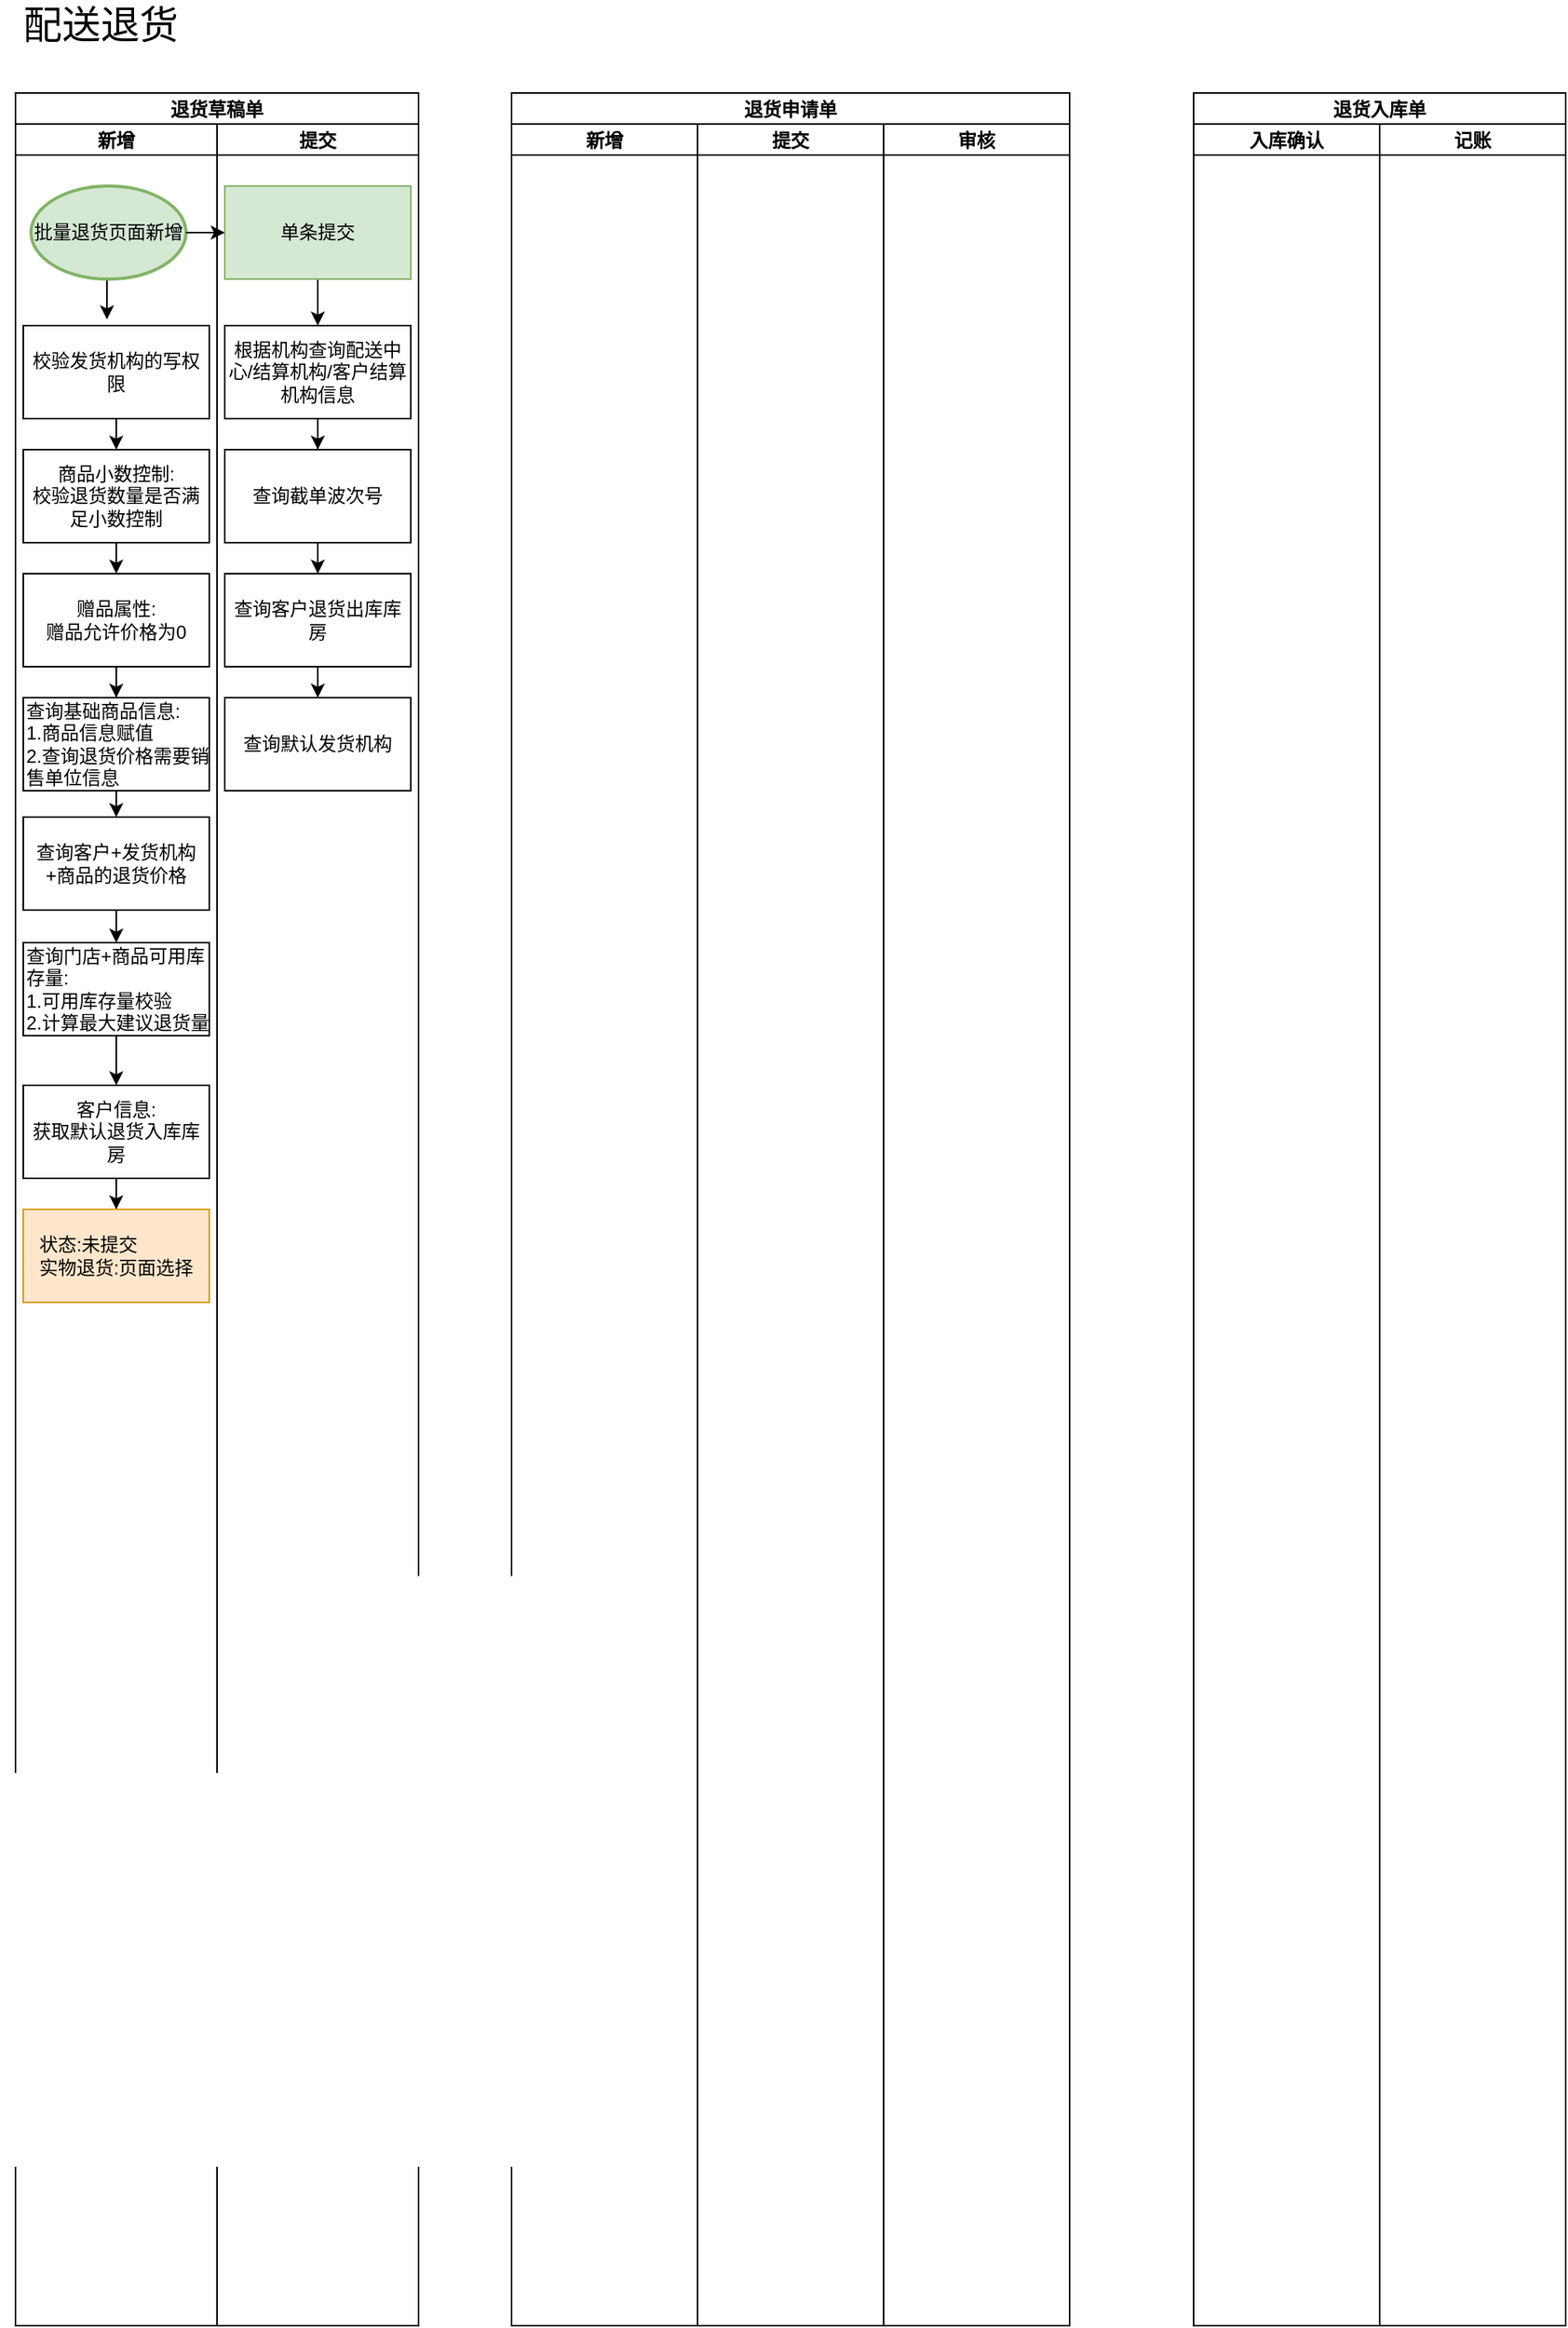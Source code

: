 <mxfile version="20.2.5" type="github">
  <diagram id="pEERDK0RMO_2BzRdR04u" name="第 1 页">
    <mxGraphModel dx="1422" dy="754" grid="1" gridSize="10" guides="1" tooltips="1" connect="1" arrows="1" fold="1" page="1" pageScale="1" pageWidth="1169" pageHeight="1654" math="0" shadow="0">
      <root>
        <mxCell id="0" />
        <mxCell id="1" parent="0" />
        <mxCell id="RdQaipgJ-cZydfEx716X-5" value="退货申请单" style="swimlane;childLayout=stackLayout;resizeParent=1;resizeParentMax=0;startSize=20;rounded=0;" vertex="1" parent="1">
          <mxGeometry x="400" y="80" width="360" height="1440" as="geometry" />
        </mxCell>
        <mxCell id="RdQaipgJ-cZydfEx716X-6" value="新增" style="swimlane;startSize=20;rounded=0;" vertex="1" parent="RdQaipgJ-cZydfEx716X-5">
          <mxGeometry y="20" width="120" height="1420" as="geometry" />
        </mxCell>
        <mxCell id="RdQaipgJ-cZydfEx716X-7" value="提交" style="swimlane;startSize=20;rounded=0;" vertex="1" parent="RdQaipgJ-cZydfEx716X-5">
          <mxGeometry x="120" y="20" width="120" height="1420" as="geometry" />
        </mxCell>
        <mxCell id="RdQaipgJ-cZydfEx716X-9" value="审核" style="swimlane;startSize=20;rounded=0;" vertex="1" parent="RdQaipgJ-cZydfEx716X-5">
          <mxGeometry x="240" y="20" width="120" height="1420" as="geometry" />
        </mxCell>
        <mxCell id="RdQaipgJ-cZydfEx716X-10" value="退货入库单" style="swimlane;childLayout=stackLayout;resizeParent=1;resizeParentMax=0;startSize=20;rounded=0;" vertex="1" parent="1">
          <mxGeometry x="840" y="80" width="240" height="1440" as="geometry" />
        </mxCell>
        <mxCell id="RdQaipgJ-cZydfEx716X-12" value="入库确认" style="swimlane;startSize=20;rounded=0;" vertex="1" parent="RdQaipgJ-cZydfEx716X-10">
          <mxGeometry y="20" width="120" height="1420" as="geometry" />
        </mxCell>
        <mxCell id="RdQaipgJ-cZydfEx716X-13" value="记账" style="swimlane;startSize=20;rounded=0;" vertex="1" parent="RdQaipgJ-cZydfEx716X-10">
          <mxGeometry x="120" y="20" width="120" height="1420" as="geometry" />
        </mxCell>
        <mxCell id="RdQaipgJ-cZydfEx716X-14" value="退货草稿单" style="swimlane;childLayout=stackLayout;resizeParent=1;resizeParentMax=0;startSize=20;rounded=0;" vertex="1" parent="1">
          <mxGeometry x="80" y="80" width="260" height="1440" as="geometry" />
        </mxCell>
        <mxCell id="RdQaipgJ-cZydfEx716X-15" value="新增" style="swimlane;startSize=20;rounded=0;" vertex="1" parent="RdQaipgJ-cZydfEx716X-14">
          <mxGeometry y="20" width="130" height="1420" as="geometry" />
        </mxCell>
        <mxCell id="RdQaipgJ-cZydfEx716X-41" style="edgeStyle=orthogonalEdgeStyle;rounded=0;orthogonalLoop=1;jettySize=auto;html=1;exitX=0.5;exitY=1;exitDx=0;exitDy=0;exitPerimeter=0;entryX=0.45;entryY=-0.067;entryDx=0;entryDy=0;entryPerimeter=0;fontSize=12;" edge="1" parent="RdQaipgJ-cZydfEx716X-15" source="RdQaipgJ-cZydfEx716X-29" target="RdQaipgJ-cZydfEx716X-40">
          <mxGeometry relative="1" as="geometry" />
        </mxCell>
        <mxCell id="RdQaipgJ-cZydfEx716X-29" value="批量退货页面新增" style="strokeWidth=2;html=1;shape=mxgraph.flowchart.start_1;whiteSpace=wrap;fillColor=#d5e8d4;strokeColor=#82b366;rounded=0;" vertex="1" parent="RdQaipgJ-cZydfEx716X-15">
          <mxGeometry x="10" y="40" width="100" height="60" as="geometry" />
        </mxCell>
        <mxCell id="RdQaipgJ-cZydfEx716X-43" style="edgeStyle=orthogonalEdgeStyle;rounded=0;orthogonalLoop=1;jettySize=auto;html=1;exitX=0.5;exitY=1;exitDx=0;exitDy=0;entryX=0.5;entryY=0;entryDx=0;entryDy=0;fontSize=12;" edge="1" parent="RdQaipgJ-cZydfEx716X-15" source="RdQaipgJ-cZydfEx716X-40" target="RdQaipgJ-cZydfEx716X-42">
          <mxGeometry relative="1" as="geometry" />
        </mxCell>
        <mxCell id="RdQaipgJ-cZydfEx716X-40" value="校验发货机构的写权限" style="rounded=0;whiteSpace=wrap;html=1;fontSize=12;align=center;" vertex="1" parent="RdQaipgJ-cZydfEx716X-15">
          <mxGeometry x="5" y="130" width="120" height="60" as="geometry" />
        </mxCell>
        <mxCell id="RdQaipgJ-cZydfEx716X-45" style="edgeStyle=orthogonalEdgeStyle;rounded=0;orthogonalLoop=1;jettySize=auto;html=1;exitX=0.5;exitY=1;exitDx=0;exitDy=0;entryX=0.5;entryY=0;entryDx=0;entryDy=0;fontSize=12;" edge="1" parent="RdQaipgJ-cZydfEx716X-15" source="RdQaipgJ-cZydfEx716X-42" target="RdQaipgJ-cZydfEx716X-44">
          <mxGeometry relative="1" as="geometry" />
        </mxCell>
        <mxCell id="RdQaipgJ-cZydfEx716X-42" value="商品小数控制:&lt;br&gt;校验退货数量是否满足小数控制" style="rounded=0;whiteSpace=wrap;html=1;fontSize=12;align=center;" vertex="1" parent="RdQaipgJ-cZydfEx716X-15">
          <mxGeometry x="5" y="210" width="120" height="60" as="geometry" />
        </mxCell>
        <mxCell id="RdQaipgJ-cZydfEx716X-49" style="edgeStyle=orthogonalEdgeStyle;rounded=0;orthogonalLoop=1;jettySize=auto;html=1;exitX=0.5;exitY=1;exitDx=0;exitDy=0;fontSize=12;" edge="1" parent="RdQaipgJ-cZydfEx716X-15" source="RdQaipgJ-cZydfEx716X-44" target="RdQaipgJ-cZydfEx716X-48">
          <mxGeometry relative="1" as="geometry" />
        </mxCell>
        <mxCell id="RdQaipgJ-cZydfEx716X-44" value="赠品属性:&lt;br&gt;赠品允许价格为0" style="rounded=0;whiteSpace=wrap;html=1;fontSize=12;align=center;" vertex="1" parent="RdQaipgJ-cZydfEx716X-15">
          <mxGeometry x="5" y="290" width="120" height="60" as="geometry" />
        </mxCell>
        <mxCell id="RdQaipgJ-cZydfEx716X-51" style="edgeStyle=orthogonalEdgeStyle;rounded=0;orthogonalLoop=1;jettySize=auto;html=1;exitX=0.5;exitY=1;exitDx=0;exitDy=0;entryX=0.5;entryY=0;entryDx=0;entryDy=0;fontSize=12;" edge="1" parent="RdQaipgJ-cZydfEx716X-15" source="RdQaipgJ-cZydfEx716X-48" target="RdQaipgJ-cZydfEx716X-50">
          <mxGeometry relative="1" as="geometry" />
        </mxCell>
        <mxCell id="RdQaipgJ-cZydfEx716X-48" value="查询基础商品信息:&lt;br&gt;1.商品信息赋值&lt;br&gt;2.查询退货价格需要销售单位信息" style="rounded=0;whiteSpace=wrap;html=1;fontSize=12;align=left;" vertex="1" parent="RdQaipgJ-cZydfEx716X-15">
          <mxGeometry x="5" y="370" width="120" height="60" as="geometry" />
        </mxCell>
        <mxCell id="RdQaipgJ-cZydfEx716X-55" style="edgeStyle=orthogonalEdgeStyle;rounded=0;orthogonalLoop=1;jettySize=auto;html=1;exitX=0.5;exitY=1;exitDx=0;exitDy=0;entryX=0.5;entryY=0;entryDx=0;entryDy=0;fontSize=12;" edge="1" parent="RdQaipgJ-cZydfEx716X-15" source="RdQaipgJ-cZydfEx716X-50" target="RdQaipgJ-cZydfEx716X-52">
          <mxGeometry relative="1" as="geometry" />
        </mxCell>
        <mxCell id="RdQaipgJ-cZydfEx716X-50" value="查询客户+发货机构+商品的退货价格" style="rounded=0;whiteSpace=wrap;html=1;fontSize=12;" vertex="1" parent="RdQaipgJ-cZydfEx716X-15">
          <mxGeometry x="5" y="447" width="120" height="60" as="geometry" />
        </mxCell>
        <mxCell id="RdQaipgJ-cZydfEx716X-57" style="edgeStyle=orthogonalEdgeStyle;rounded=0;orthogonalLoop=1;jettySize=auto;html=1;exitX=0.5;exitY=1;exitDx=0;exitDy=0;fontSize=12;" edge="1" parent="RdQaipgJ-cZydfEx716X-15" source="RdQaipgJ-cZydfEx716X-52" target="RdQaipgJ-cZydfEx716X-56">
          <mxGeometry relative="1" as="geometry" />
        </mxCell>
        <mxCell id="RdQaipgJ-cZydfEx716X-52" value="查询门店+商品可用库存量:&lt;br&gt;1.可用库存量校验&lt;br&gt;2.计算最大建议退货量" style="rounded=0;whiteSpace=wrap;html=1;fontSize=12;align=left;" vertex="1" parent="RdQaipgJ-cZydfEx716X-15">
          <mxGeometry x="5" y="528" width="120" height="60" as="geometry" />
        </mxCell>
        <mxCell id="RdQaipgJ-cZydfEx716X-59" value="" style="edgeStyle=orthogonalEdgeStyle;rounded=0;orthogonalLoop=1;jettySize=auto;html=1;fontSize=12;" edge="1" parent="RdQaipgJ-cZydfEx716X-15" source="RdQaipgJ-cZydfEx716X-56" target="RdQaipgJ-cZydfEx716X-58">
          <mxGeometry relative="1" as="geometry" />
        </mxCell>
        <mxCell id="RdQaipgJ-cZydfEx716X-56" value="客户信息:&lt;br&gt;获取默认退货入库库房" style="rounded=0;whiteSpace=wrap;html=1;fontSize=12;" vertex="1" parent="RdQaipgJ-cZydfEx716X-15">
          <mxGeometry x="5" y="620" width="120" height="60" as="geometry" />
        </mxCell>
        <mxCell id="RdQaipgJ-cZydfEx716X-58" value="&lt;div style=&quot;text-align: left;&quot;&gt;&lt;span style=&quot;background-color: initial;&quot;&gt;状态:未提交&lt;/span&gt;&lt;/div&gt;&lt;div style=&quot;text-align: left;&quot;&gt;&lt;span style=&quot;background-color: initial;&quot;&gt;实物退货:页面选择&lt;/span&gt;&lt;/div&gt;" style="whiteSpace=wrap;html=1;rounded=0;fillColor=#ffe6cc;strokeColor=#d79b00;" vertex="1" parent="RdQaipgJ-cZydfEx716X-15">
          <mxGeometry x="5" y="700" width="120" height="60" as="geometry" />
        </mxCell>
        <mxCell id="RdQaipgJ-cZydfEx716X-16" value="提交" style="swimlane;startSize=20;rounded=0;" vertex="1" parent="RdQaipgJ-cZydfEx716X-14">
          <mxGeometry x="130" y="20" width="130" height="1420" as="geometry" />
        </mxCell>
        <mxCell id="RdQaipgJ-cZydfEx716X-61" value="" style="edgeStyle=orthogonalEdgeStyle;rounded=0;orthogonalLoop=1;jettySize=auto;html=1;fontSize=12;" edge="1" parent="RdQaipgJ-cZydfEx716X-16" source="RdQaipgJ-cZydfEx716X-31" target="RdQaipgJ-cZydfEx716X-60">
          <mxGeometry relative="1" as="geometry" />
        </mxCell>
        <mxCell id="RdQaipgJ-cZydfEx716X-31" value="&lt;font style=&quot;font-size: 12px;&quot;&gt;单条提交&lt;/font&gt;" style="rounded=0;whiteSpace=wrap;html=1;fontSize=12;align=center;fillColor=#d5e8d4;strokeColor=#82b366;" vertex="1" parent="RdQaipgJ-cZydfEx716X-16">
          <mxGeometry x="5" y="40" width="120" height="60" as="geometry" />
        </mxCell>
        <mxCell id="RdQaipgJ-cZydfEx716X-63" value="" style="edgeStyle=orthogonalEdgeStyle;rounded=0;orthogonalLoop=1;jettySize=auto;html=1;fontSize=12;" edge="1" parent="RdQaipgJ-cZydfEx716X-16" source="RdQaipgJ-cZydfEx716X-60" target="RdQaipgJ-cZydfEx716X-62">
          <mxGeometry relative="1" as="geometry" />
        </mxCell>
        <mxCell id="RdQaipgJ-cZydfEx716X-60" value="&lt;font style=&quot;font-size: 12px; line-height: 1.2;&quot;&gt;根据机构查询配送中心/结算机构/客户结算机构信息&lt;/font&gt;" style="rounded=0;whiteSpace=wrap;html=1;fontSize=12;align=center;" vertex="1" parent="RdQaipgJ-cZydfEx716X-16">
          <mxGeometry x="5" y="130" width="120" height="60" as="geometry" />
        </mxCell>
        <mxCell id="RdQaipgJ-cZydfEx716X-65" value="" style="edgeStyle=orthogonalEdgeStyle;rounded=0;orthogonalLoop=1;jettySize=auto;html=1;fontSize=12;" edge="1" parent="RdQaipgJ-cZydfEx716X-16" source="RdQaipgJ-cZydfEx716X-62" target="RdQaipgJ-cZydfEx716X-64">
          <mxGeometry relative="1" as="geometry" />
        </mxCell>
        <mxCell id="RdQaipgJ-cZydfEx716X-62" value="&lt;font style=&quot;font-size: 12px;&quot;&gt;查询截单波次号&lt;/font&gt;" style="rounded=0;whiteSpace=wrap;html=1;fontSize=12;align=center;" vertex="1" parent="RdQaipgJ-cZydfEx716X-16">
          <mxGeometry x="5" y="210" width="120" height="60" as="geometry" />
        </mxCell>
        <mxCell id="RdQaipgJ-cZydfEx716X-67" value="" style="edgeStyle=orthogonalEdgeStyle;rounded=0;orthogonalLoop=1;jettySize=auto;html=1;fontSize=12;" edge="1" parent="RdQaipgJ-cZydfEx716X-16" source="RdQaipgJ-cZydfEx716X-64" target="RdQaipgJ-cZydfEx716X-66">
          <mxGeometry relative="1" as="geometry" />
        </mxCell>
        <mxCell id="RdQaipgJ-cZydfEx716X-64" value="&lt;font style=&quot;font-size: 12px;&quot;&gt;查询客户退货出库库房&lt;/font&gt;" style="rounded=0;whiteSpace=wrap;html=1;fontSize=12;align=center;" vertex="1" parent="RdQaipgJ-cZydfEx716X-16">
          <mxGeometry x="5" y="290" width="120" height="60" as="geometry" />
        </mxCell>
        <mxCell id="RdQaipgJ-cZydfEx716X-66" value="&lt;font style=&quot;font-size: 12px;&quot;&gt;查询默认发货机构&lt;/font&gt;" style="rounded=0;whiteSpace=wrap;html=1;fontSize=12;align=center;" vertex="1" parent="RdQaipgJ-cZydfEx716X-16">
          <mxGeometry x="5" y="370" width="120" height="60" as="geometry" />
        </mxCell>
        <mxCell id="RdQaipgJ-cZydfEx716X-33" style="edgeStyle=orthogonalEdgeStyle;rounded=0;orthogonalLoop=1;jettySize=auto;html=1;exitX=1;exitY=0.5;exitDx=0;exitDy=0;exitPerimeter=0;entryX=0;entryY=0.5;entryDx=0;entryDy=0;fontSize=25;" edge="1" parent="RdQaipgJ-cZydfEx716X-14" source="RdQaipgJ-cZydfEx716X-29" target="RdQaipgJ-cZydfEx716X-31">
          <mxGeometry relative="1" as="geometry" />
        </mxCell>
        <mxCell id="RdQaipgJ-cZydfEx716X-24" value="&lt;font style=&quot;font-size: 25px;&quot;&gt;配送退货&lt;/font&gt;" style="text;html=1;strokeColor=none;fillColor=none;align=center;verticalAlign=middle;whiteSpace=wrap;rounded=0;" vertex="1" parent="1">
          <mxGeometry x="70" y="20" width="130" height="30" as="geometry" />
        </mxCell>
      </root>
    </mxGraphModel>
  </diagram>
</mxfile>
